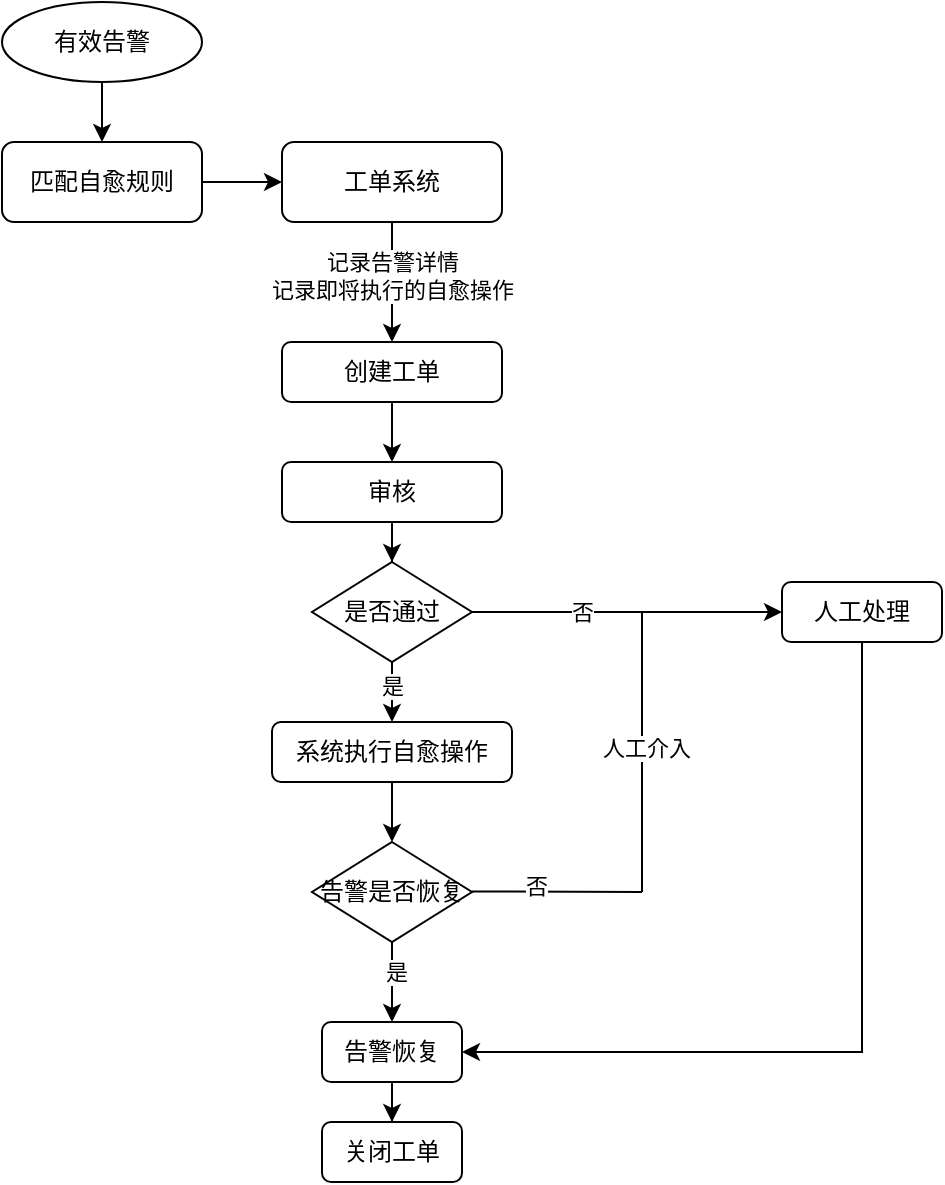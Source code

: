 <mxfile version="24.1.0" type="github">
  <diagram name="第 1 页" id="rX1D4G1-IRujaIxSEPN3">
    <mxGraphModel dx="1122" dy="654" grid="1" gridSize="10" guides="1" tooltips="1" connect="1" arrows="1" fold="1" page="1" pageScale="1" pageWidth="1169" pageHeight="1654" math="0" shadow="0">
      <root>
        <mxCell id="0" />
        <mxCell id="1" parent="0" />
        <mxCell id="OItpgE0tOgp-y8pRQtYQ-6" value="" style="edgeStyle=orthogonalEdgeStyle;rounded=0;orthogonalLoop=1;jettySize=auto;html=1;" edge="1" parent="1" source="OItpgE0tOgp-y8pRQtYQ-1" target="OItpgE0tOgp-y8pRQtYQ-5">
          <mxGeometry relative="1" as="geometry" />
        </mxCell>
        <mxCell id="OItpgE0tOgp-y8pRQtYQ-1" value="匹配自愈规则" style="rounded=1;whiteSpace=wrap;html=1;" vertex="1" parent="1">
          <mxGeometry x="270" y="200" width="100" height="40" as="geometry" />
        </mxCell>
        <mxCell id="OItpgE0tOgp-y8pRQtYQ-4" value="" style="edgeStyle=orthogonalEdgeStyle;rounded=0;orthogonalLoop=1;jettySize=auto;html=1;" edge="1" parent="1" source="OItpgE0tOgp-y8pRQtYQ-3" target="OItpgE0tOgp-y8pRQtYQ-1">
          <mxGeometry relative="1" as="geometry" />
        </mxCell>
        <mxCell id="OItpgE0tOgp-y8pRQtYQ-3" value="有效告警" style="ellipse;whiteSpace=wrap;html=1;" vertex="1" parent="1">
          <mxGeometry x="270" y="130" width="100" height="40" as="geometry" />
        </mxCell>
        <mxCell id="OItpgE0tOgp-y8pRQtYQ-8" value="" style="edgeStyle=orthogonalEdgeStyle;rounded=0;orthogonalLoop=1;jettySize=auto;html=1;" edge="1" parent="1" source="OItpgE0tOgp-y8pRQtYQ-5" target="OItpgE0tOgp-y8pRQtYQ-7">
          <mxGeometry relative="1" as="geometry" />
        </mxCell>
        <mxCell id="OItpgE0tOgp-y8pRQtYQ-9" value="记录告警详情&lt;br&gt;记录即将执行的自愈操作" style="edgeLabel;html=1;align=center;verticalAlign=middle;resizable=0;points=[];" vertex="1" connectable="0" parent="OItpgE0tOgp-y8pRQtYQ-8">
          <mxGeometry x="-0.337" y="-1" relative="1" as="geometry">
            <mxPoint x="1" y="7" as="offset" />
          </mxGeometry>
        </mxCell>
        <mxCell id="OItpgE0tOgp-y8pRQtYQ-5" value="工单系统" style="rounded=1;whiteSpace=wrap;html=1;" vertex="1" parent="1">
          <mxGeometry x="410" y="200" width="110" height="40" as="geometry" />
        </mxCell>
        <mxCell id="OItpgE0tOgp-y8pRQtYQ-11" value="" style="edgeStyle=orthogonalEdgeStyle;rounded=0;orthogonalLoop=1;jettySize=auto;html=1;" edge="1" parent="1" source="OItpgE0tOgp-y8pRQtYQ-7" target="OItpgE0tOgp-y8pRQtYQ-10">
          <mxGeometry relative="1" as="geometry" />
        </mxCell>
        <mxCell id="OItpgE0tOgp-y8pRQtYQ-7" value="创建工单" style="rounded=1;whiteSpace=wrap;html=1;" vertex="1" parent="1">
          <mxGeometry x="410" y="300" width="110" height="30" as="geometry" />
        </mxCell>
        <mxCell id="OItpgE0tOgp-y8pRQtYQ-13" value="" style="edgeStyle=orthogonalEdgeStyle;rounded=0;orthogonalLoop=1;jettySize=auto;html=1;" edge="1" parent="1" source="OItpgE0tOgp-y8pRQtYQ-10" target="OItpgE0tOgp-y8pRQtYQ-12">
          <mxGeometry relative="1" as="geometry" />
        </mxCell>
        <mxCell id="OItpgE0tOgp-y8pRQtYQ-10" value="审核" style="rounded=1;whiteSpace=wrap;html=1;" vertex="1" parent="1">
          <mxGeometry x="410" y="360" width="110" height="30" as="geometry" />
        </mxCell>
        <mxCell id="OItpgE0tOgp-y8pRQtYQ-15" value="" style="edgeStyle=orthogonalEdgeStyle;rounded=0;orthogonalLoop=1;jettySize=auto;html=1;" edge="1" parent="1" source="OItpgE0tOgp-y8pRQtYQ-12" target="OItpgE0tOgp-y8pRQtYQ-14">
          <mxGeometry relative="1" as="geometry" />
        </mxCell>
        <mxCell id="OItpgE0tOgp-y8pRQtYQ-16" value="是" style="edgeLabel;html=1;align=center;verticalAlign=middle;resizable=0;points=[];" vertex="1" connectable="0" parent="OItpgE0tOgp-y8pRQtYQ-15">
          <mxGeometry x="-0.514" relative="1" as="geometry">
            <mxPoint as="offset" />
          </mxGeometry>
        </mxCell>
        <mxCell id="OItpgE0tOgp-y8pRQtYQ-34" style="edgeStyle=orthogonalEdgeStyle;rounded=0;orthogonalLoop=1;jettySize=auto;html=1;entryX=0;entryY=0.5;entryDx=0;entryDy=0;" edge="1" parent="1" source="OItpgE0tOgp-y8pRQtYQ-12" target="OItpgE0tOgp-y8pRQtYQ-28">
          <mxGeometry relative="1" as="geometry" />
        </mxCell>
        <mxCell id="OItpgE0tOgp-y8pRQtYQ-35" value="否" style="edgeLabel;html=1;align=center;verticalAlign=middle;resizable=0;points=[];" vertex="1" connectable="0" parent="OItpgE0tOgp-y8pRQtYQ-34">
          <mxGeometry x="-0.78" y="-1" relative="1" as="geometry">
            <mxPoint x="38" y="-1" as="offset" />
          </mxGeometry>
        </mxCell>
        <mxCell id="OItpgE0tOgp-y8pRQtYQ-12" value="是否通过" style="rhombus;whiteSpace=wrap;html=1;" vertex="1" parent="1">
          <mxGeometry x="425" y="410" width="80" height="50" as="geometry" />
        </mxCell>
        <mxCell id="OItpgE0tOgp-y8pRQtYQ-21" value="" style="edgeStyle=orthogonalEdgeStyle;rounded=0;orthogonalLoop=1;jettySize=auto;html=1;" edge="1" parent="1" source="OItpgE0tOgp-y8pRQtYQ-14" target="OItpgE0tOgp-y8pRQtYQ-20">
          <mxGeometry relative="1" as="geometry" />
        </mxCell>
        <mxCell id="OItpgE0tOgp-y8pRQtYQ-14" value="系统执行自愈操作" style="rounded=1;whiteSpace=wrap;html=1;" vertex="1" parent="1">
          <mxGeometry x="405" y="490" width="120" height="30" as="geometry" />
        </mxCell>
        <mxCell id="OItpgE0tOgp-y8pRQtYQ-40" value="" style="edgeStyle=orthogonalEdgeStyle;rounded=0;orthogonalLoop=1;jettySize=auto;html=1;" edge="1" parent="1" source="OItpgE0tOgp-y8pRQtYQ-20" target="OItpgE0tOgp-y8pRQtYQ-31">
          <mxGeometry relative="1" as="geometry" />
        </mxCell>
        <mxCell id="OItpgE0tOgp-y8pRQtYQ-41" value="是" style="edgeLabel;html=1;align=center;verticalAlign=middle;resizable=0;points=[];" vertex="1" connectable="0" parent="OItpgE0tOgp-y8pRQtYQ-40">
          <mxGeometry x="-0.261" y="2" relative="1" as="geometry">
            <mxPoint as="offset" />
          </mxGeometry>
        </mxCell>
        <mxCell id="OItpgE0tOgp-y8pRQtYQ-20" value="告警是否恢复" style="rhombus;whiteSpace=wrap;html=1;" vertex="1" parent="1">
          <mxGeometry x="425" y="550" width="80" height="50" as="geometry" />
        </mxCell>
        <mxCell id="OItpgE0tOgp-y8pRQtYQ-22" value="关闭工单" style="rounded=1;whiteSpace=wrap;html=1;" vertex="1" parent="1">
          <mxGeometry x="430" y="690" width="70" height="30" as="geometry" />
        </mxCell>
        <mxCell id="OItpgE0tOgp-y8pRQtYQ-43" style="edgeStyle=orthogonalEdgeStyle;rounded=0;orthogonalLoop=1;jettySize=auto;html=1;entryX=1;entryY=0.5;entryDx=0;entryDy=0;" edge="1" parent="1" source="OItpgE0tOgp-y8pRQtYQ-28" target="OItpgE0tOgp-y8pRQtYQ-31">
          <mxGeometry relative="1" as="geometry">
            <Array as="points">
              <mxPoint x="700" y="655" />
            </Array>
          </mxGeometry>
        </mxCell>
        <mxCell id="OItpgE0tOgp-y8pRQtYQ-28" value="人工处理" style="rounded=1;whiteSpace=wrap;html=1;" vertex="1" parent="1">
          <mxGeometry x="660" y="420" width="80" height="30" as="geometry" />
        </mxCell>
        <mxCell id="OItpgE0tOgp-y8pRQtYQ-44" value="" style="edgeStyle=orthogonalEdgeStyle;rounded=0;orthogonalLoop=1;jettySize=auto;html=1;" edge="1" parent="1" source="OItpgE0tOgp-y8pRQtYQ-31" target="OItpgE0tOgp-y8pRQtYQ-22">
          <mxGeometry relative="1" as="geometry" />
        </mxCell>
        <mxCell id="OItpgE0tOgp-y8pRQtYQ-31" value="告警恢复" style="rounded=1;whiteSpace=wrap;html=1;" vertex="1" parent="1">
          <mxGeometry x="430" y="640" width="70" height="30" as="geometry" />
        </mxCell>
        <mxCell id="OItpgE0tOgp-y8pRQtYQ-36" value="" style="endArrow=none;html=1;rounded=0;" edge="1" parent="1">
          <mxGeometry width="50" height="50" relative="1" as="geometry">
            <mxPoint x="505" y="574.74" as="sourcePoint" />
            <mxPoint x="590" y="575" as="targetPoint" />
          </mxGeometry>
        </mxCell>
        <mxCell id="OItpgE0tOgp-y8pRQtYQ-42" value="否" style="edgeLabel;html=1;align=center;verticalAlign=middle;resizable=0;points=[];" vertex="1" connectable="0" parent="OItpgE0tOgp-y8pRQtYQ-36">
          <mxGeometry x="-0.251" y="3" relative="1" as="geometry">
            <mxPoint as="offset" />
          </mxGeometry>
        </mxCell>
        <mxCell id="OItpgE0tOgp-y8pRQtYQ-37" value="" style="endArrow=none;html=1;rounded=0;" edge="1" parent="1">
          <mxGeometry width="50" height="50" relative="1" as="geometry">
            <mxPoint x="590" y="575" as="sourcePoint" />
            <mxPoint x="590" y="435" as="targetPoint" />
          </mxGeometry>
        </mxCell>
        <mxCell id="OItpgE0tOgp-y8pRQtYQ-38" value="人工介入" style="edgeLabel;html=1;align=center;verticalAlign=middle;resizable=0;points=[];" vertex="1" connectable="0" parent="OItpgE0tOgp-y8pRQtYQ-37">
          <mxGeometry x="0.038" y="-2" relative="1" as="geometry">
            <mxPoint as="offset" />
          </mxGeometry>
        </mxCell>
      </root>
    </mxGraphModel>
  </diagram>
</mxfile>
